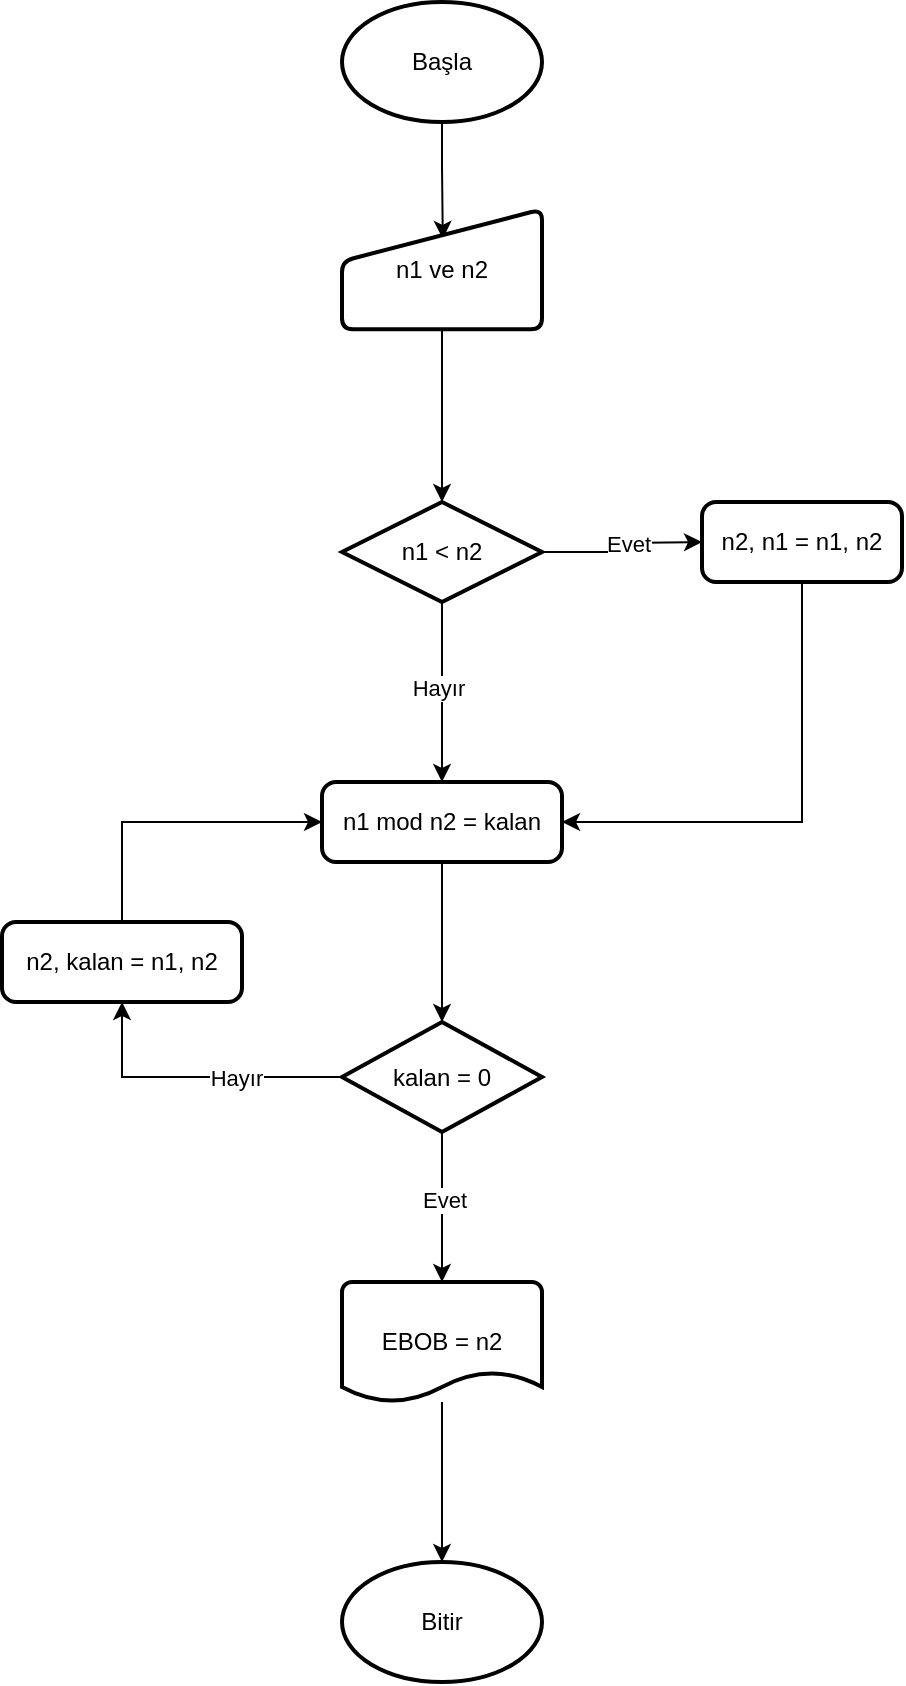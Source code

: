 <mxfile version="24.8.3">
  <diagram name="Page-1" id="W6SwX-L_nx3aOE7BR-N0">
    <mxGraphModel dx="1441" dy="839" grid="1" gridSize="10" guides="1" tooltips="1" connect="1" arrows="1" fold="1" page="1" pageScale="1" pageWidth="827" pageHeight="1169" math="0" shadow="0">
      <root>
        <mxCell id="0" />
        <mxCell id="1" parent="0" />
        <mxCell id="61PrFtFL8h-ijNaHNFcN-3" value="" style="edgeStyle=orthogonalEdgeStyle;rounded=0;orthogonalLoop=1;jettySize=auto;html=1;entryX=0.504;entryY=0.247;entryDx=0;entryDy=0;entryPerimeter=0;" edge="1" parent="1" source="61PrFtFL8h-ijNaHNFcN-1" target="61PrFtFL8h-ijNaHNFcN-2">
          <mxGeometry relative="1" as="geometry" />
        </mxCell>
        <mxCell id="61PrFtFL8h-ijNaHNFcN-1" value="Başla" style="strokeWidth=2;html=1;shape=mxgraph.flowchart.start_1;whiteSpace=wrap;" vertex="1" parent="1">
          <mxGeometry x="270" y="20" width="100" height="60" as="geometry" />
        </mxCell>
        <mxCell id="61PrFtFL8h-ijNaHNFcN-2" value="n1 ve n2" style="html=1;strokeWidth=2;shape=manualInput;whiteSpace=wrap;rounded=1;size=26;arcSize=11;" vertex="1" parent="1">
          <mxGeometry x="270" y="123.62" width="100" height="60" as="geometry" />
        </mxCell>
        <mxCell id="61PrFtFL8h-ijNaHNFcN-5" style="edgeStyle=orthogonalEdgeStyle;rounded=0;orthogonalLoop=1;jettySize=auto;html=1;labelBorderColor=none;" edge="1" parent="1" source="61PrFtFL8h-ijNaHNFcN-4">
          <mxGeometry relative="1" as="geometry">
            <mxPoint x="450" y="290" as="targetPoint" />
          </mxGeometry>
        </mxCell>
        <mxCell id="61PrFtFL8h-ijNaHNFcN-7" value="Evet" style="edgeLabel;html=1;align=center;verticalAlign=middle;resizable=0;points=[];" vertex="1" connectable="0" parent="61PrFtFL8h-ijNaHNFcN-5">
          <mxGeometry x="0.279" relative="1" as="geometry">
            <mxPoint x="-7" as="offset" />
          </mxGeometry>
        </mxCell>
        <mxCell id="61PrFtFL8h-ijNaHNFcN-8" style="edgeStyle=orthogonalEdgeStyle;rounded=0;orthogonalLoop=1;jettySize=auto;html=1;" edge="1" parent="1" source="61PrFtFL8h-ijNaHNFcN-4">
          <mxGeometry relative="1" as="geometry">
            <mxPoint x="320" y="410" as="targetPoint" />
          </mxGeometry>
        </mxCell>
        <mxCell id="61PrFtFL8h-ijNaHNFcN-9" value="Hayır" style="edgeLabel;html=1;align=center;verticalAlign=middle;resizable=0;points=[];" vertex="1" connectable="0" parent="61PrFtFL8h-ijNaHNFcN-8">
          <mxGeometry x="0.248" y="-1" relative="1" as="geometry">
            <mxPoint x="-2" y="-13" as="offset" />
          </mxGeometry>
        </mxCell>
        <mxCell id="61PrFtFL8h-ijNaHNFcN-4" value="n1 &amp;lt; n2" style="strokeWidth=2;html=1;shape=mxgraph.flowchart.decision;whiteSpace=wrap;" vertex="1" parent="1">
          <mxGeometry x="270" y="270" width="100" height="50" as="geometry" />
        </mxCell>
        <mxCell id="61PrFtFL8h-ijNaHNFcN-6" style="edgeStyle=orthogonalEdgeStyle;rounded=0;orthogonalLoop=1;jettySize=auto;html=1;entryX=0.5;entryY=0;entryDx=0;entryDy=0;entryPerimeter=0;" edge="1" parent="1" source="61PrFtFL8h-ijNaHNFcN-2" target="61PrFtFL8h-ijNaHNFcN-4">
          <mxGeometry relative="1" as="geometry" />
        </mxCell>
        <mxCell id="61PrFtFL8h-ijNaHNFcN-10" value="n1 mod n2 = kalan" style="rounded=1;whiteSpace=wrap;html=1;absoluteArcSize=1;arcSize=14;strokeWidth=2;" vertex="1" parent="1">
          <mxGeometry x="260" y="410" width="120" height="40" as="geometry" />
        </mxCell>
        <mxCell id="61PrFtFL8h-ijNaHNFcN-14" style="edgeStyle=orthogonalEdgeStyle;rounded=0;orthogonalLoop=1;jettySize=auto;html=1;entryX=1;entryY=0.5;entryDx=0;entryDy=0;" edge="1" parent="1" source="61PrFtFL8h-ijNaHNFcN-11" target="61PrFtFL8h-ijNaHNFcN-10">
          <mxGeometry relative="1" as="geometry">
            <mxPoint x="470" y="460" as="targetPoint" />
            <Array as="points">
              <mxPoint x="500" y="430" />
            </Array>
          </mxGeometry>
        </mxCell>
        <mxCell id="61PrFtFL8h-ijNaHNFcN-11" value="n2, n1 = n1, n2" style="rounded=1;whiteSpace=wrap;html=1;absoluteArcSize=1;arcSize=14;strokeWidth=2;" vertex="1" parent="1">
          <mxGeometry x="450" y="270" width="100" height="40" as="geometry" />
        </mxCell>
        <mxCell id="61PrFtFL8h-ijNaHNFcN-20" style="edgeStyle=orthogonalEdgeStyle;rounded=0;orthogonalLoop=1;jettySize=auto;html=1;entryX=0.5;entryY=1;entryDx=0;entryDy=0;" edge="1" parent="1" source="61PrFtFL8h-ijNaHNFcN-15" target="61PrFtFL8h-ijNaHNFcN-19">
          <mxGeometry relative="1" as="geometry" />
        </mxCell>
        <mxCell id="61PrFtFL8h-ijNaHNFcN-22" value="Hayır" style="edgeLabel;html=1;align=center;verticalAlign=middle;resizable=0;points=[];" vertex="1" connectable="0" parent="61PrFtFL8h-ijNaHNFcN-20">
          <mxGeometry x="-0.281" relative="1" as="geometry">
            <mxPoint as="offset" />
          </mxGeometry>
        </mxCell>
        <mxCell id="61PrFtFL8h-ijNaHNFcN-15" value="kalan = 0" style="strokeWidth=2;html=1;shape=mxgraph.flowchart.decision;whiteSpace=wrap;" vertex="1" parent="1">
          <mxGeometry x="270" y="530" width="100" height="55" as="geometry" />
        </mxCell>
        <mxCell id="61PrFtFL8h-ijNaHNFcN-16" style="edgeStyle=orthogonalEdgeStyle;rounded=0;orthogonalLoop=1;jettySize=auto;html=1;entryX=0.5;entryY=0;entryDx=0;entryDy=0;entryPerimeter=0;" edge="1" parent="1" source="61PrFtFL8h-ijNaHNFcN-10" target="61PrFtFL8h-ijNaHNFcN-15">
          <mxGeometry relative="1" as="geometry" />
        </mxCell>
        <mxCell id="61PrFtFL8h-ijNaHNFcN-21" style="edgeStyle=orthogonalEdgeStyle;rounded=0;orthogonalLoop=1;jettySize=auto;html=1;exitX=0.5;exitY=0;exitDx=0;exitDy=0;entryX=0;entryY=0.5;entryDx=0;entryDy=0;" edge="1" parent="1" source="61PrFtFL8h-ijNaHNFcN-19" target="61PrFtFL8h-ijNaHNFcN-10">
          <mxGeometry relative="1" as="geometry" />
        </mxCell>
        <mxCell id="61PrFtFL8h-ijNaHNFcN-19" value="n2, kalan = n1, n2" style="rounded=1;whiteSpace=wrap;html=1;absoluteArcSize=1;arcSize=14;strokeWidth=2;" vertex="1" parent="1">
          <mxGeometry x="100" y="480" width="120" height="40" as="geometry" />
        </mxCell>
        <mxCell id="61PrFtFL8h-ijNaHNFcN-27" value="" style="edgeStyle=orthogonalEdgeStyle;rounded=0;orthogonalLoop=1;jettySize=auto;html=1;" edge="1" parent="1" source="61PrFtFL8h-ijNaHNFcN-23" target="61PrFtFL8h-ijNaHNFcN-26">
          <mxGeometry relative="1" as="geometry" />
        </mxCell>
        <mxCell id="61PrFtFL8h-ijNaHNFcN-23" value="EBOB = n2" style="strokeWidth=2;html=1;shape=mxgraph.flowchart.document2;whiteSpace=wrap;size=0.25;" vertex="1" parent="1">
          <mxGeometry x="270" y="660" width="100" height="60" as="geometry" />
        </mxCell>
        <mxCell id="61PrFtFL8h-ijNaHNFcN-24" style="edgeStyle=orthogonalEdgeStyle;rounded=0;orthogonalLoop=1;jettySize=auto;html=1;entryX=0.5;entryY=0;entryDx=0;entryDy=0;entryPerimeter=0;" edge="1" parent="1" source="61PrFtFL8h-ijNaHNFcN-15" target="61PrFtFL8h-ijNaHNFcN-23">
          <mxGeometry relative="1" as="geometry" />
        </mxCell>
        <mxCell id="61PrFtFL8h-ijNaHNFcN-25" value="Evet" style="edgeLabel;html=1;align=center;verticalAlign=middle;resizable=0;points=[];" vertex="1" connectable="0" parent="61PrFtFL8h-ijNaHNFcN-24">
          <mxGeometry x="-0.089" y="1" relative="1" as="geometry">
            <mxPoint as="offset" />
          </mxGeometry>
        </mxCell>
        <mxCell id="61PrFtFL8h-ijNaHNFcN-26" value="Bitir" style="ellipse;whiteSpace=wrap;html=1;strokeWidth=2;" vertex="1" parent="1">
          <mxGeometry x="270" y="800" width="100" height="60" as="geometry" />
        </mxCell>
      </root>
    </mxGraphModel>
  </diagram>
</mxfile>
